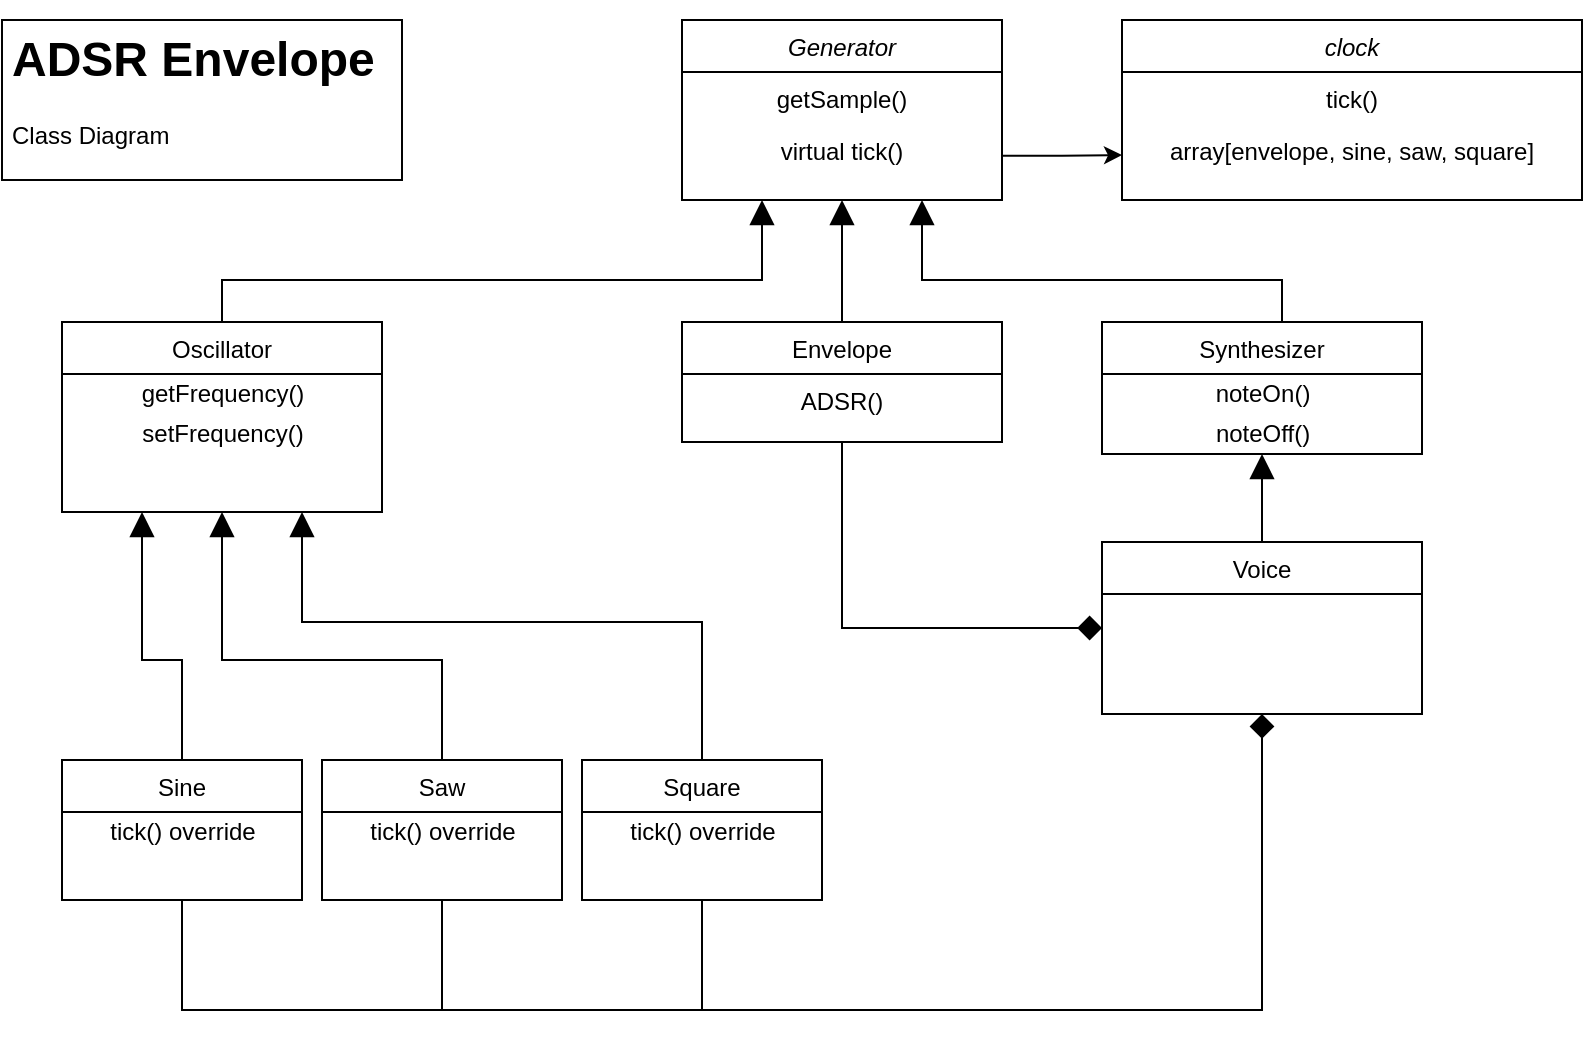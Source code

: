 <mxfile version="14.6.13" type="device"><diagram id="C5RBs43oDa-KdzZeNtuy" name="Class Diagram"><mxGraphModel dx="1884" dy="635" grid="1" gridSize="10" guides="1" tooltips="1" connect="1" arrows="1" fold="1" page="1" pageScale="1" pageWidth="827" pageHeight="1169" math="0" shadow="0"><root><mxCell id="WIyWlLk6GJQsqaUBKTNV-0"/><mxCell id="WIyWlLk6GJQsqaUBKTNV-1" parent="WIyWlLk6GJQsqaUBKTNV-0"/><mxCell id="zkfFHV4jXpPFQw0GAbJ--0" value="Generator" style="swimlane;fontStyle=2;align=center;verticalAlign=top;childLayout=stackLayout;horizontal=1;startSize=26;horizontalStack=0;resizeParent=1;resizeLast=0;collapsible=1;marginBottom=0;rounded=0;shadow=0;strokeWidth=1;" parent="WIyWlLk6GJQsqaUBKTNV-1" vertex="1"><mxGeometry x="-460" y="40" width="160" height="90" as="geometry"><mxRectangle x="230" y="140" width="160" height="26" as="alternateBounds"/></mxGeometry></mxCell><mxCell id="zkfFHV4jXpPFQw0GAbJ--1" value="getSample()" style="text;align=center;verticalAlign=top;spacingLeft=4;spacingRight=4;overflow=hidden;rotatable=0;points=[[0,0.5],[1,0.5]];portConstraint=eastwest;" parent="zkfFHV4jXpPFQw0GAbJ--0" vertex="1"><mxGeometry y="26" width="160" height="26" as="geometry"/></mxCell><mxCell id="zkfFHV4jXpPFQw0GAbJ--2" value="virtual tick()" style="text;align=center;verticalAlign=top;spacingLeft=4;spacingRight=4;overflow=hidden;rotatable=0;points=[[0,0.5],[1,0.5]];portConstraint=eastwest;rounded=0;shadow=0;html=0;" parent="zkfFHV4jXpPFQw0GAbJ--0" vertex="1"><mxGeometry y="52" width="160" height="26" as="geometry"/></mxCell><mxCell id="zkfFHV4jXpPFQw0GAbJ--6" value="Oscillator" style="swimlane;fontStyle=0;align=center;verticalAlign=top;childLayout=stackLayout;horizontal=1;startSize=26;horizontalStack=0;resizeParent=1;resizeLast=0;collapsible=1;marginBottom=0;rounded=0;shadow=0;strokeWidth=1;" parent="WIyWlLk6GJQsqaUBKTNV-1" vertex="1"><mxGeometry x="-770" y="191" width="160" height="95" as="geometry"><mxRectangle x="130" y="380" width="160" height="26" as="alternateBounds"/></mxGeometry></mxCell><mxCell id="vnhyQKtgKXLsI2Ojwnc1-0" value="getFrequency()" style="text;html=1;align=center;verticalAlign=middle;resizable=0;points=[];autosize=1;strokeColor=none;" parent="zkfFHV4jXpPFQw0GAbJ--6" vertex="1"><mxGeometry y="26" width="160" height="20" as="geometry"/></mxCell><mxCell id="vnhyQKtgKXLsI2Ojwnc1-2" value="setFrequency()" style="text;html=1;align=center;verticalAlign=middle;resizable=0;points=[];autosize=1;strokeColor=none;" parent="zkfFHV4jXpPFQw0GAbJ--6" vertex="1"><mxGeometry y="46" width="160" height="20" as="geometry"/></mxCell><mxCell id="zkfFHV4jXpPFQw0GAbJ--12" value="" style="endArrow=block;endSize=10;endFill=1;shadow=0;strokeWidth=1;rounded=0;edgeStyle=elbowEdgeStyle;elbow=vertical;entryX=0.25;entryY=1;entryDx=0;entryDy=0;" parent="WIyWlLk6GJQsqaUBKTNV-1" source="zkfFHV4jXpPFQw0GAbJ--6" target="zkfFHV4jXpPFQw0GAbJ--0" edge="1"><mxGeometry width="160" relative="1" as="geometry"><mxPoint x="-560" y="133" as="sourcePoint"/><mxPoint x="-560" y="133" as="targetPoint"/><Array as="points"><mxPoint x="-490" y="170"/></Array></mxGeometry></mxCell><mxCell id="LkwUojIPs13GtEyG_uMS-9" style="edgeStyle=orthogonalEdgeStyle;rounded=0;orthogonalLoop=1;jettySize=auto;html=1;endArrow=block;endFill=1;endSize=10;exitX=0.5;exitY=0;exitDx=0;exitDy=0;entryX=0.25;entryY=1;entryDx=0;entryDy=0;" parent="WIyWlLk6GJQsqaUBKTNV-1" source="zkfFHV4jXpPFQw0GAbJ--13" target="zkfFHV4jXpPFQw0GAbJ--6" edge="1"><mxGeometry relative="1" as="geometry"><mxPoint x="-620" y="260" as="targetPoint"/><Array as="points"><mxPoint x="-710" y="360"/><mxPoint x="-730" y="360"/></Array></mxGeometry></mxCell><mxCell id="zkfFHV4jXpPFQw0GAbJ--13" value="Sine" style="swimlane;fontStyle=0;align=center;verticalAlign=top;childLayout=stackLayout;horizontal=1;startSize=26;horizontalStack=0;resizeParent=1;resizeLast=0;collapsible=1;marginBottom=0;rounded=0;shadow=0;strokeWidth=1;" parent="WIyWlLk6GJQsqaUBKTNV-1" vertex="1"><mxGeometry x="-770" y="410" width="120" height="70" as="geometry"><mxRectangle x="-758" y="465" width="170" height="26" as="alternateBounds"/></mxGeometry></mxCell><mxCell id="LkwUojIPs13GtEyG_uMS-15" value="tick() override" style="text;html=1;align=center;verticalAlign=middle;resizable=0;points=[];autosize=1;strokeColor=none;" parent="zkfFHV4jXpPFQw0GAbJ--13" vertex="1"><mxGeometry y="26" width="120" height="20" as="geometry"/></mxCell><mxCell id="zkfFHV4jXpPFQw0GAbJ--17" value="Envelope" style="swimlane;fontStyle=0;align=center;verticalAlign=top;childLayout=stackLayout;horizontal=1;startSize=26;horizontalStack=0;resizeParent=1;resizeLast=0;collapsible=1;marginBottom=0;rounded=0;shadow=0;strokeWidth=1;" parent="WIyWlLk6GJQsqaUBKTNV-1" vertex="1"><mxGeometry x="-460" y="191" width="160" height="60" as="geometry"><mxRectangle x="550" y="140" width="160" height="26" as="alternateBounds"/></mxGeometry></mxCell><mxCell id="LkwUojIPs13GtEyG_uMS-12" value="ADSR()" style="text;align=center;verticalAlign=top;spacingLeft=4;spacingRight=4;overflow=hidden;rotatable=0;points=[[0,0.5],[1,0.5]];portConstraint=eastwest;rounded=0;shadow=0;html=0;" parent="zkfFHV4jXpPFQw0GAbJ--17" vertex="1"><mxGeometry y="26" width="160" height="26" as="geometry"/></mxCell><mxCell id="zkfFHV4jXpPFQw0GAbJ--26" value="" style="endArrow=block;shadow=0;strokeWidth=1;rounded=0;endFill=1;edgeStyle=elbowEdgeStyle;elbow=vertical;startArrow=none;startFill=0;startSize=0;entryX=0.5;entryY=1;entryDx=0;entryDy=0;exitX=0.5;exitY=0;exitDx=0;exitDy=0;endSize=10;" parent="WIyWlLk6GJQsqaUBKTNV-1" source="zkfFHV4jXpPFQw0GAbJ--17" target="zkfFHV4jXpPFQw0GAbJ--0" edge="1"><mxGeometry x="0.5" y="41" relative="1" as="geometry"><mxPoint x="-352" y="180" as="sourcePoint"/><mxPoint x="-220" y="122" as="targetPoint"/><mxPoint x="-40" y="32" as="offset"/><Array as="points"><mxPoint x="-380" y="180"/><mxPoint x="-360" y="160"/><mxPoint x="-360" y="180"/><mxPoint x="-380" y="130"/></Array></mxGeometry></mxCell><mxCell id="LkwUojIPs13GtEyG_uMS-4" style="edgeStyle=orthogonalEdgeStyle;rounded=0;orthogonalLoop=1;jettySize=auto;html=1;endArrow=block;endFill=1;endSize=10;entryX=0.5;entryY=1;entryDx=0;entryDy=0;exitX=0.5;exitY=0;exitDx=0;exitDy=0;" parent="WIyWlLk6GJQsqaUBKTNV-1" source="LkwUojIPs13GtEyG_uMS-0" target="zkfFHV4jXpPFQw0GAbJ--6" edge="1"><mxGeometry relative="1" as="geometry"><mxPoint x="-600" y="270" as="targetPoint"/><Array as="points"><mxPoint x="-580" y="360"/><mxPoint x="-690" y="360"/></Array></mxGeometry></mxCell><mxCell id="LkwUojIPs13GtEyG_uMS-34" style="edgeStyle=orthogonalEdgeStyle;rounded=0;orthogonalLoop=1;jettySize=auto;html=1;exitX=0.5;exitY=1;exitDx=0;exitDy=0;startArrow=none;startFill=0;endArrow=none;endFill=0;startSize=10;endSize=10;targetPerimeterSpacing=0;" parent="WIyWlLk6GJQsqaUBKTNV-1" source="LkwUojIPs13GtEyG_uMS-0" edge="1"><mxGeometry relative="1" as="geometry"><mxPoint x="-580" y="535" as="targetPoint"/><Array as="points"><mxPoint x="-580" y="530"/></Array></mxGeometry></mxCell><mxCell id="LkwUojIPs13GtEyG_uMS-0" value="Saw" style="swimlane;fontStyle=0;align=center;verticalAlign=top;childLayout=stackLayout;horizontal=1;startSize=26;horizontalStack=0;resizeParent=1;resizeLast=0;collapsible=1;marginBottom=0;rounded=0;shadow=0;strokeWidth=1;" parent="WIyWlLk6GJQsqaUBKTNV-1" vertex="1"><mxGeometry x="-640" y="410" width="120" height="70" as="geometry"><mxRectangle x="340" y="380" width="170" height="26" as="alternateBounds"/></mxGeometry></mxCell><mxCell id="LkwUojIPs13GtEyG_uMS-16" value="tick() override" style="text;html=1;align=center;verticalAlign=middle;resizable=0;points=[];autosize=1;strokeColor=none;" parent="LkwUojIPs13GtEyG_uMS-0" vertex="1"><mxGeometry y="26" width="120" height="20" as="geometry"/></mxCell><mxCell id="LkwUojIPs13GtEyG_uMS-10" style="edgeStyle=orthogonalEdgeStyle;rounded=0;orthogonalLoop=1;jettySize=auto;html=1;endArrow=block;endFill=1;endSize=10;exitX=0.5;exitY=0;exitDx=0;exitDy=0;entryX=0.75;entryY=1;entryDx=0;entryDy=0;" parent="WIyWlLk6GJQsqaUBKTNV-1" source="LkwUojIPs13GtEyG_uMS-5" target="zkfFHV4jXpPFQw0GAbJ--6" edge="1"><mxGeometry relative="1" as="geometry"><mxPoint x="-580" y="305" as="targetPoint"/><Array as="points"><mxPoint x="-450" y="341"/><mxPoint x="-650" y="341"/></Array></mxGeometry></mxCell><mxCell id="LkwUojIPs13GtEyG_uMS-35" style="edgeStyle=orthogonalEdgeStyle;rounded=0;orthogonalLoop=1;jettySize=auto;html=1;exitX=0.5;exitY=1;exitDx=0;exitDy=0;startArrow=none;startFill=0;endArrow=none;endFill=0;startSize=10;endSize=10;targetPerimeterSpacing=0;" parent="WIyWlLk6GJQsqaUBKTNV-1" source="LkwUojIPs13GtEyG_uMS-5" edge="1"><mxGeometry relative="1" as="geometry"><mxPoint x="-450" y="535" as="targetPoint"/><Array as="points"><mxPoint x="-450" y="510"/><mxPoint x="-450" y="510"/></Array></mxGeometry></mxCell><mxCell id="LkwUojIPs13GtEyG_uMS-5" value="Square" style="swimlane;fontStyle=0;align=center;verticalAlign=top;childLayout=stackLayout;horizontal=1;startSize=26;horizontalStack=0;resizeParent=1;resizeLast=0;collapsible=1;marginBottom=0;rounded=0;shadow=0;strokeWidth=1;" parent="WIyWlLk6GJQsqaUBKTNV-1" vertex="1"><mxGeometry x="-510" y="410" width="120" height="70" as="geometry"><mxRectangle x="340" y="380" width="170" height="26" as="alternateBounds"/></mxGeometry></mxCell><mxCell id="LkwUojIPs13GtEyG_uMS-18" value="tick() override" style="text;html=1;align=center;verticalAlign=middle;resizable=0;points=[];autosize=1;strokeColor=none;" parent="LkwUojIPs13GtEyG_uMS-5" vertex="1"><mxGeometry y="26" width="120" height="20" as="geometry"/></mxCell><mxCell id="LkwUojIPs13GtEyG_uMS-24" style="edgeStyle=orthogonalEdgeStyle;rounded=0;orthogonalLoop=1;jettySize=auto;html=1;endArrow=none;endFill=0;endSize=10;startArrow=diamond;startFill=1;targetPerimeterSpacing=0;startSize=10;exitX=0.5;exitY=1;exitDx=0;exitDy=0;entryX=0.5;entryY=1;entryDx=0;entryDy=0;" parent="WIyWlLk6GJQsqaUBKTNV-1" source="LkwUojIPs13GtEyG_uMS-29" target="zkfFHV4jXpPFQw0GAbJ--13" edge="1"><mxGeometry relative="1" as="geometry"><mxPoint x="-160" y="650" as="targetPoint"/><mxPoint x="-190" y="390" as="sourcePoint"/><Array as="points"><mxPoint x="-170" y="535"/><mxPoint x="-710" y="535"/></Array></mxGeometry></mxCell><mxCell id="LkwUojIPs13GtEyG_uMS-26" style="edgeStyle=orthogonalEdgeStyle;rounded=0;orthogonalLoop=1;jettySize=auto;html=1;entryX=0.5;entryY=1;entryDx=0;entryDy=0;startArrow=diamond;startFill=1;endArrow=none;endFill=0;startSize=10;endSize=10;targetPerimeterSpacing=0;exitX=0;exitY=0.5;exitDx=0;exitDy=0;" parent="WIyWlLk6GJQsqaUBKTNV-1" source="LkwUojIPs13GtEyG_uMS-29" target="zkfFHV4jXpPFQw0GAbJ--17" edge="1"><mxGeometry relative="1" as="geometry"><mxPoint x="-241" y="335" as="sourcePoint"/><Array as="points"><mxPoint x="-380" y="344"/></Array></mxGeometry></mxCell><mxCell id="LkwUojIPs13GtEyG_uMS-19" value="Synthesizer" style="swimlane;fontStyle=0;align=center;verticalAlign=top;childLayout=stackLayout;horizontal=1;startSize=26;horizontalStack=0;resizeParent=1;resizeLast=0;collapsible=1;marginBottom=0;rounded=0;shadow=0;strokeWidth=1;" parent="WIyWlLk6GJQsqaUBKTNV-1" vertex="1"><mxGeometry x="-250" y="191" width="160" height="66" as="geometry"><mxRectangle x="550" y="140" width="160" height="26" as="alternateBounds"/></mxGeometry></mxCell><mxCell id="LkwUojIPs13GtEyG_uMS-27" value="noteOn()" style="text;html=1;align=center;verticalAlign=middle;resizable=0;points=[];autosize=1;strokeColor=none;" parent="LkwUojIPs13GtEyG_uMS-19" vertex="1"><mxGeometry y="26" width="160" height="20" as="geometry"/></mxCell><mxCell id="LkwUojIPs13GtEyG_uMS-28" value="noteOff()" style="text;html=1;align=center;verticalAlign=middle;resizable=0;points=[];autosize=1;strokeColor=none;" parent="LkwUojIPs13GtEyG_uMS-19" vertex="1"><mxGeometry y="46" width="160" height="20" as="geometry"/></mxCell><mxCell id="LkwUojIPs13GtEyG_uMS-29" value="Voice" style="swimlane;fontStyle=0;align=center;verticalAlign=top;childLayout=stackLayout;horizontal=1;startSize=26;horizontalStack=0;resizeParent=1;resizeLast=0;collapsible=1;marginBottom=0;rounded=0;shadow=0;strokeWidth=1;" parent="WIyWlLk6GJQsqaUBKTNV-1" vertex="1"><mxGeometry x="-250" y="301" width="160" height="86" as="geometry"><mxRectangle x="550" y="140" width="160" height="26" as="alternateBounds"/></mxGeometry></mxCell><mxCell id="LkwUojIPs13GtEyG_uMS-21" style="edgeStyle=orthogonalEdgeStyle;rounded=0;orthogonalLoop=1;jettySize=auto;html=1;endArrow=block;endFill=1;endSize=10;entryX=0.75;entryY=1;entryDx=0;entryDy=0;startArrow=none;startFill=0;startSize=10;exitX=0.5;exitY=0;exitDx=0;exitDy=0;" parent="WIyWlLk6GJQsqaUBKTNV-1" source="LkwUojIPs13GtEyG_uMS-19" target="zkfFHV4jXpPFQw0GAbJ--0" edge="1"><mxGeometry relative="1" as="geometry"><mxPoint x="-380" y="170" as="targetPoint"/><Array as="points"><mxPoint x="-160" y="170"/><mxPoint x="-340" y="170"/></Array><mxPoint x="-172" y="155" as="sourcePoint"/></mxGeometry></mxCell><mxCell id="LkwUojIPs13GtEyG_uMS-33" style="edgeStyle=orthogonalEdgeStyle;rounded=0;orthogonalLoop=1;jettySize=auto;html=1;startArrow=none;startFill=0;endArrow=block;endFill=1;startSize=10;endSize=10;targetPerimeterSpacing=0;exitX=0.5;exitY=0;exitDx=0;exitDy=0;entryX=0.5;entryY=1;entryDx=0;entryDy=0;" parent="WIyWlLk6GJQsqaUBKTNV-1" source="LkwUojIPs13GtEyG_uMS-29" target="LkwUojIPs13GtEyG_uMS-19" edge="1"><mxGeometry relative="1" as="geometry"><Array as="points"/><mxPoint x="-160" y="270" as="targetPoint"/></mxGeometry></mxCell><mxCell id="vnhyQKtgKXLsI2Ojwnc1-10" value="&lt;h1&gt;ADSR Envelope&lt;/h1&gt;&lt;div&gt;Class Diagram&lt;/div&gt;" style="text;html=1;spacing=5;spacingTop=-20;whiteSpace=wrap;overflow=hidden;rounded=0;sketch=0;strokeColor=#030303;" parent="WIyWlLk6GJQsqaUBKTNV-1" vertex="1"><mxGeometry x="-800" y="40" width="200" height="80" as="geometry"/></mxCell><mxCell id="4gD0ttSfGljEJrjNEyOQ-0" value="clock" style="swimlane;fontStyle=2;align=center;verticalAlign=top;childLayout=stackLayout;horizontal=1;startSize=26;horizontalStack=0;resizeParent=1;resizeLast=0;collapsible=1;marginBottom=0;rounded=0;shadow=0;strokeWidth=1;" vertex="1" parent="WIyWlLk6GJQsqaUBKTNV-1"><mxGeometry x="-240" y="40" width="230" height="90" as="geometry"><mxRectangle x="230" y="140" width="160" height="26" as="alternateBounds"/></mxGeometry></mxCell><mxCell id="4gD0ttSfGljEJrjNEyOQ-1" value="tick()" style="text;align=center;verticalAlign=top;spacingLeft=4;spacingRight=4;overflow=hidden;rotatable=0;points=[[0,0.5],[1,0.5]];portConstraint=eastwest;" vertex="1" parent="4gD0ttSfGljEJrjNEyOQ-0"><mxGeometry y="26" width="230" height="26" as="geometry"/></mxCell><mxCell id="4gD0ttSfGljEJrjNEyOQ-4" value="array[envelope, sine, saw, square]" style="text;align=center;verticalAlign=top;spacingLeft=4;spacingRight=4;overflow=hidden;rotatable=0;points=[[0,0.5],[1,0.5]];portConstraint=eastwest;" vertex="1" parent="4gD0ttSfGljEJrjNEyOQ-0"><mxGeometry y="52" width="230" height="26" as="geometry"/></mxCell><mxCell id="4gD0ttSfGljEJrjNEyOQ-3" style="edgeStyle=orthogonalEdgeStyle;rounded=0;orthogonalLoop=1;jettySize=auto;html=1;exitX=0.998;exitY=0.611;exitDx=0;exitDy=0;entryX=0;entryY=0.75;entryDx=0;entryDy=0;exitPerimeter=0;" edge="1" parent="WIyWlLk6GJQsqaUBKTNV-1" source="zkfFHV4jXpPFQw0GAbJ--2" target="4gD0ttSfGljEJrjNEyOQ-0"><mxGeometry relative="1" as="geometry"/></mxCell></root></mxGraphModel></diagram></mxfile>